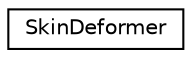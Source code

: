 digraph "Graphical Class Hierarchy"
{
  edge [fontname="Helvetica",fontsize="10",labelfontname="Helvetica",labelfontsize="10"];
  node [fontname="Helvetica",fontsize="10",shape=record];
  rankdir="LR";
  Node1 [label="SkinDeformer",height=0.2,width=0.4,color="black", fillcolor="white", style="filled",URL="$class_skin_deformer.html",tooltip="it first creates and stores the vertex data from the scene data passed to it A vertexArrayObject for ..."];
}
